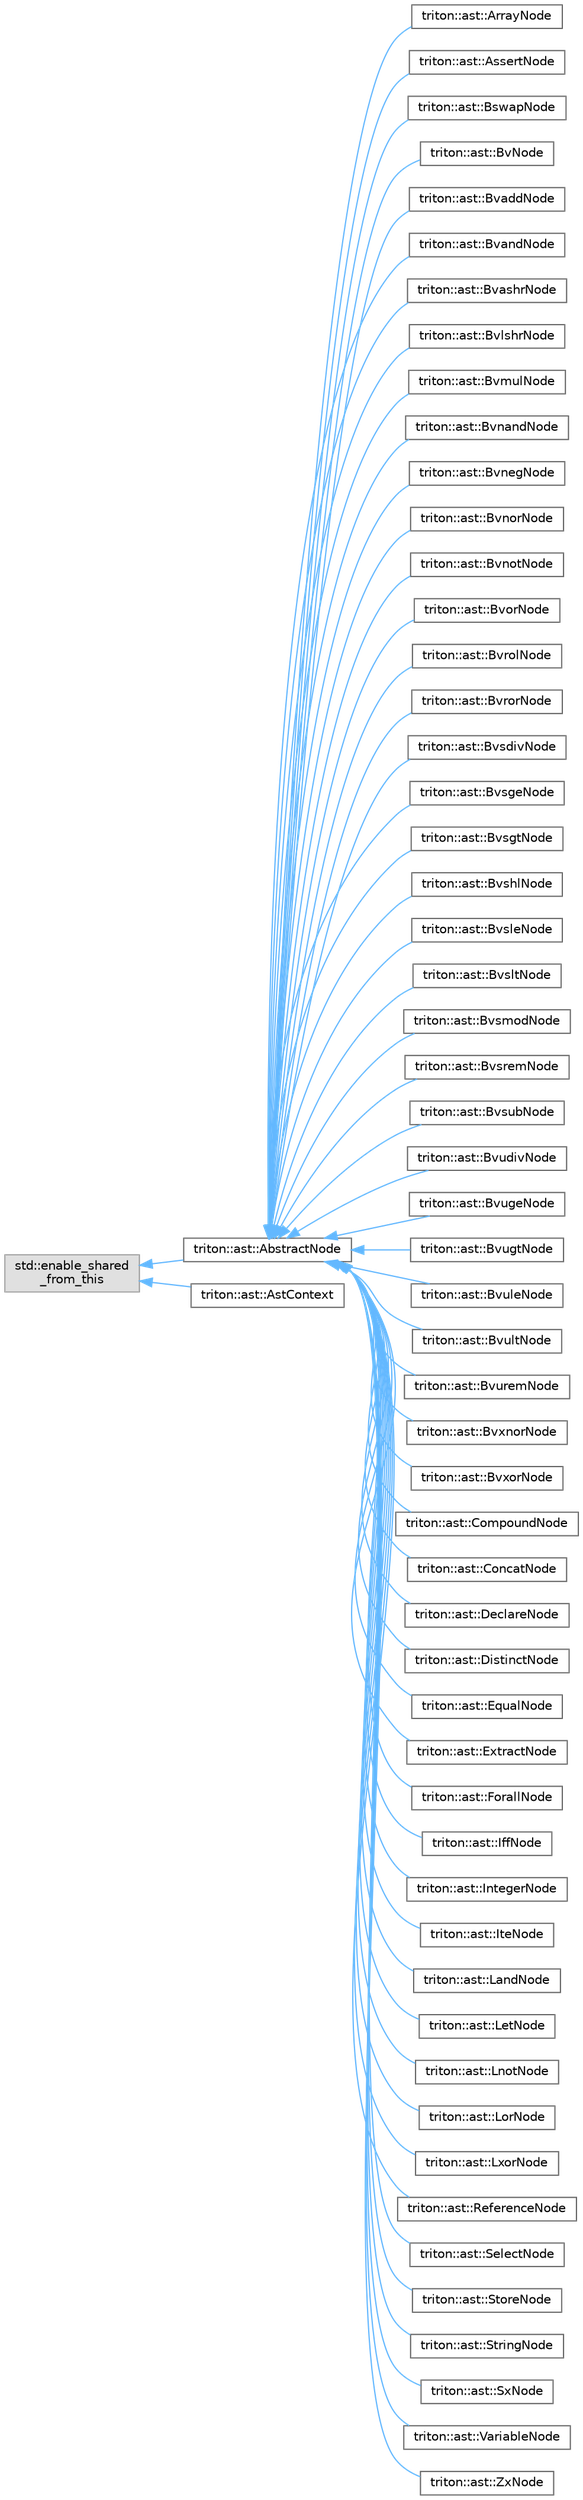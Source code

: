 digraph "Graphical Class Hierarchy"
{
 // LATEX_PDF_SIZE
  bgcolor="transparent";
  edge [fontname=Helvetica,fontsize=10,labelfontname=Helvetica,labelfontsize=10];
  node [fontname=Helvetica,fontsize=10,shape=box,height=0.2,width=0.4];
  rankdir="LR";
  Node0 [label="std::enable_shared\l_from_this",height=0.2,width=0.4,color="grey60", fillcolor="#E0E0E0", style="filled",tooltip=" "];
  Node0 -> Node1 [dir="back",color="steelblue1",style="solid"];
  Node1 [label="triton::ast::AbstractNode",height=0.2,width=0.4,color="grey40", fillcolor="white", style="filled",URL="$classtriton_1_1ast_1_1AbstractNode.html",tooltip="Abstract node."];
  Node1 -> Node2 [dir="back",color="steelblue1",style="solid"];
  Node2 [label="triton::ast::ArrayNode",height=0.2,width=0.4,color="grey40", fillcolor="white", style="filled",URL="$classtriton_1_1ast_1_1ArrayNode.html",tooltip="(Array (_ BitVec indexSize) (_ BitVec 8)) node"];
  Node1 -> Node3 [dir="back",color="steelblue1",style="solid"];
  Node3 [label="triton::ast::AssertNode",height=0.2,width=0.4,color="grey40", fillcolor="white", style="filled",URL="$classtriton_1_1ast_1_1AssertNode.html",tooltip="(assert <expr>) node"];
  Node1 -> Node4 [dir="back",color="steelblue1",style="solid"];
  Node4 [label="triton::ast::BswapNode",height=0.2,width=0.4,color="grey40", fillcolor="white", style="filled",URL="$classtriton_1_1ast_1_1BswapNode.html",tooltip="(bswap <expr>) node"];
  Node1 -> Node5 [dir="back",color="steelblue1",style="solid"];
  Node5 [label="triton::ast::BvNode",height=0.2,width=0.4,color="grey40", fillcolor="white", style="filled",URL="$classtriton_1_1ast_1_1BvNode.html",tooltip="(_ bv<value> <size>) node"];
  Node1 -> Node6 [dir="back",color="steelblue1",style="solid"];
  Node6 [label="triton::ast::BvaddNode",height=0.2,width=0.4,color="grey40", fillcolor="white", style="filled",URL="$classtriton_1_1ast_1_1BvaddNode.html",tooltip="(bvadd <expr1> <expr2>) node"];
  Node1 -> Node7 [dir="back",color="steelblue1",style="solid"];
  Node7 [label="triton::ast::BvandNode",height=0.2,width=0.4,color="grey40", fillcolor="white", style="filled",URL="$classtriton_1_1ast_1_1BvandNode.html",tooltip="(bvand <expr1> <expr2>) node"];
  Node1 -> Node8 [dir="back",color="steelblue1",style="solid"];
  Node8 [label="triton::ast::BvashrNode",height=0.2,width=0.4,color="grey40", fillcolor="white", style="filled",URL="$classtriton_1_1ast_1_1BvashrNode.html",tooltip="(bvashr <expr1> <expr2>) node"];
  Node1 -> Node9 [dir="back",color="steelblue1",style="solid"];
  Node9 [label="triton::ast::BvlshrNode",height=0.2,width=0.4,color="grey40", fillcolor="white", style="filled",URL="$classtriton_1_1ast_1_1BvlshrNode.html",tooltip="(bvlshr <expr1> <expr2>) node"];
  Node1 -> Node10 [dir="back",color="steelblue1",style="solid"];
  Node10 [label="triton::ast::BvmulNode",height=0.2,width=0.4,color="grey40", fillcolor="white", style="filled",URL="$classtriton_1_1ast_1_1BvmulNode.html",tooltip="(bvmul <expr1> <expr2>) node"];
  Node1 -> Node11 [dir="back",color="steelblue1",style="solid"];
  Node11 [label="triton::ast::BvnandNode",height=0.2,width=0.4,color="grey40", fillcolor="white", style="filled",URL="$classtriton_1_1ast_1_1BvnandNode.html",tooltip="(bvnand <expr1> <expr2>) node"];
  Node1 -> Node12 [dir="back",color="steelblue1",style="solid"];
  Node12 [label="triton::ast::BvnegNode",height=0.2,width=0.4,color="grey40", fillcolor="white", style="filled",URL="$classtriton_1_1ast_1_1BvnegNode.html",tooltip="(bvneg <expr>) node"];
  Node1 -> Node13 [dir="back",color="steelblue1",style="solid"];
  Node13 [label="triton::ast::BvnorNode",height=0.2,width=0.4,color="grey40", fillcolor="white", style="filled",URL="$classtriton_1_1ast_1_1BvnorNode.html",tooltip="(bvnor <expr1> <expr2>) node"];
  Node1 -> Node14 [dir="back",color="steelblue1",style="solid"];
  Node14 [label="triton::ast::BvnotNode",height=0.2,width=0.4,color="grey40", fillcolor="white", style="filled",URL="$classtriton_1_1ast_1_1BvnotNode.html",tooltip="(bvnot <expr>) node"];
  Node1 -> Node15 [dir="back",color="steelblue1",style="solid"];
  Node15 [label="triton::ast::BvorNode",height=0.2,width=0.4,color="grey40", fillcolor="white", style="filled",URL="$classtriton_1_1ast_1_1BvorNode.html",tooltip="(bvor <expr1> <expr2>) node"];
  Node1 -> Node16 [dir="back",color="steelblue1",style="solid"];
  Node16 [label="triton::ast::BvrolNode",height=0.2,width=0.4,color="grey40", fillcolor="white", style="filled",URL="$classtriton_1_1ast_1_1BvrolNode.html",tooltip="((_ rotate_left rot) <expr>) node"];
  Node1 -> Node17 [dir="back",color="steelblue1",style="solid"];
  Node17 [label="triton::ast::BvrorNode",height=0.2,width=0.4,color="grey40", fillcolor="white", style="filled",URL="$classtriton_1_1ast_1_1BvrorNode.html",tooltip="((_ rotate_right rot) <expr>) node"];
  Node1 -> Node18 [dir="back",color="steelblue1",style="solid"];
  Node18 [label="triton::ast::BvsdivNode",height=0.2,width=0.4,color="grey40", fillcolor="white", style="filled",URL="$classtriton_1_1ast_1_1BvsdivNode.html",tooltip="(bvsdiv <expr1> <expr2>) node"];
  Node1 -> Node19 [dir="back",color="steelblue1",style="solid"];
  Node19 [label="triton::ast::BvsgeNode",height=0.2,width=0.4,color="grey40", fillcolor="white", style="filled",URL="$classtriton_1_1ast_1_1BvsgeNode.html",tooltip="(bvsge <expr1> <expr2>) node"];
  Node1 -> Node20 [dir="back",color="steelblue1",style="solid"];
  Node20 [label="triton::ast::BvsgtNode",height=0.2,width=0.4,color="grey40", fillcolor="white", style="filled",URL="$classtriton_1_1ast_1_1BvsgtNode.html",tooltip="(bvsgt <expr1> <expr2>) node"];
  Node1 -> Node21 [dir="back",color="steelblue1",style="solid"];
  Node21 [label="triton::ast::BvshlNode",height=0.2,width=0.4,color="grey40", fillcolor="white", style="filled",URL="$classtriton_1_1ast_1_1BvshlNode.html",tooltip="(bvshl <expr1> <expr2>) node"];
  Node1 -> Node22 [dir="back",color="steelblue1",style="solid"];
  Node22 [label="triton::ast::BvsleNode",height=0.2,width=0.4,color="grey40", fillcolor="white", style="filled",URL="$classtriton_1_1ast_1_1BvsleNode.html",tooltip="(bvsle <expr1> <expr2>) node"];
  Node1 -> Node23 [dir="back",color="steelblue1",style="solid"];
  Node23 [label="triton::ast::BvsltNode",height=0.2,width=0.4,color="grey40", fillcolor="white", style="filled",URL="$classtriton_1_1ast_1_1BvsltNode.html",tooltip="(bvslt <expr1> <expr2>) node"];
  Node1 -> Node24 [dir="back",color="steelblue1",style="solid"];
  Node24 [label="triton::ast::BvsmodNode",height=0.2,width=0.4,color="grey40", fillcolor="white", style="filled",URL="$classtriton_1_1ast_1_1BvsmodNode.html",tooltip="(bvsmod <expr1> <expr2>) node"];
  Node1 -> Node25 [dir="back",color="steelblue1",style="solid"];
  Node25 [label="triton::ast::BvsremNode",height=0.2,width=0.4,color="grey40", fillcolor="white", style="filled",URL="$classtriton_1_1ast_1_1BvsremNode.html",tooltip="(bvsrem <expr1> <expr2>) node"];
  Node1 -> Node26 [dir="back",color="steelblue1",style="solid"];
  Node26 [label="triton::ast::BvsubNode",height=0.2,width=0.4,color="grey40", fillcolor="white", style="filled",URL="$classtriton_1_1ast_1_1BvsubNode.html",tooltip="(bvsub <expr1> <expr2>) node"];
  Node1 -> Node27 [dir="back",color="steelblue1",style="solid"];
  Node27 [label="triton::ast::BvudivNode",height=0.2,width=0.4,color="grey40", fillcolor="white", style="filled",URL="$classtriton_1_1ast_1_1BvudivNode.html",tooltip="(bvudiv <expr1> <expr2>) node"];
  Node1 -> Node28 [dir="back",color="steelblue1",style="solid"];
  Node28 [label="triton::ast::BvugeNode",height=0.2,width=0.4,color="grey40", fillcolor="white", style="filled",URL="$classtriton_1_1ast_1_1BvugeNode.html",tooltip="(bvuge <expr1> <expr2>) node"];
  Node1 -> Node29 [dir="back",color="steelblue1",style="solid"];
  Node29 [label="triton::ast::BvugtNode",height=0.2,width=0.4,color="grey40", fillcolor="white", style="filled",URL="$classtriton_1_1ast_1_1BvugtNode.html",tooltip="(bvugt <expr1> <expr2>) node"];
  Node1 -> Node30 [dir="back",color="steelblue1",style="solid"];
  Node30 [label="triton::ast::BvuleNode",height=0.2,width=0.4,color="grey40", fillcolor="white", style="filled",URL="$classtriton_1_1ast_1_1BvuleNode.html",tooltip="(bvule <expr1> <expr2>) node"];
  Node1 -> Node31 [dir="back",color="steelblue1",style="solid"];
  Node31 [label="triton::ast::BvultNode",height=0.2,width=0.4,color="grey40", fillcolor="white", style="filled",URL="$classtriton_1_1ast_1_1BvultNode.html",tooltip="(bvult <expr1> <expr2>) node"];
  Node1 -> Node32 [dir="back",color="steelblue1",style="solid"];
  Node32 [label="triton::ast::BvuremNode",height=0.2,width=0.4,color="grey40", fillcolor="white", style="filled",URL="$classtriton_1_1ast_1_1BvuremNode.html",tooltip="(bvurem <expr1> <expr2>) node"];
  Node1 -> Node33 [dir="back",color="steelblue1",style="solid"];
  Node33 [label="triton::ast::BvxnorNode",height=0.2,width=0.4,color="grey40", fillcolor="white", style="filled",URL="$classtriton_1_1ast_1_1BvxnorNode.html",tooltip="(bvxnor <expr1> <expr2>) node"];
  Node1 -> Node34 [dir="back",color="steelblue1",style="solid"];
  Node34 [label="triton::ast::BvxorNode",height=0.2,width=0.4,color="grey40", fillcolor="white", style="filled",URL="$classtriton_1_1ast_1_1BvxorNode.html",tooltip="(bvxor <expr1> <expr2>) node"];
  Node1 -> Node35 [dir="back",color="steelblue1",style="solid"];
  Node35 [label="triton::ast::CompoundNode",height=0.2,width=0.4,color="grey40", fillcolor="white", style="filled",URL="$classtriton_1_1ast_1_1CompoundNode.html",tooltip="[<expr1> <expr2> <expr3> ...] node"];
  Node1 -> Node36 [dir="back",color="steelblue1",style="solid"];
  Node36 [label="triton::ast::ConcatNode",height=0.2,width=0.4,color="grey40", fillcolor="white", style="filled",URL="$classtriton_1_1ast_1_1ConcatNode.html",tooltip="(concat <expr1> <expr2> ...) node"];
  Node1 -> Node37 [dir="back",color="steelblue1",style="solid"];
  Node37 [label="triton::ast::DeclareNode",height=0.2,width=0.4,color="grey40", fillcolor="white", style="filled",URL="$classtriton_1_1ast_1_1DeclareNode.html",tooltip="(declare-fun <var_name> () (_ BitVec <var_size>)) node"];
  Node1 -> Node38 [dir="back",color="steelblue1",style="solid"];
  Node38 [label="triton::ast::DistinctNode",height=0.2,width=0.4,color="grey40", fillcolor="white", style="filled",URL="$classtriton_1_1ast_1_1DistinctNode.html",tooltip="(distinct <expr1> <expr2> ...) node"];
  Node1 -> Node39 [dir="back",color="steelblue1",style="solid"];
  Node39 [label="triton::ast::EqualNode",height=0.2,width=0.4,color="grey40", fillcolor="white", style="filled",URL="$classtriton_1_1ast_1_1EqualNode.html",tooltip="(= <expr1> <expr2> ...) node"];
  Node1 -> Node40 [dir="back",color="steelblue1",style="solid"];
  Node40 [label="triton::ast::ExtractNode",height=0.2,width=0.4,color="grey40", fillcolor="white", style="filled",URL="$classtriton_1_1ast_1_1ExtractNode.html",tooltip="((_ extract <high> <low>) <expr>) node"];
  Node1 -> Node41 [dir="back",color="steelblue1",style="solid"];
  Node41 [label="triton::ast::ForallNode",height=0.2,width=0.4,color="grey40", fillcolor="white", style="filled",URL="$classtriton_1_1ast_1_1ForallNode.html",tooltip="(forall ((x (_ BitVec <size>)), ...) body)"];
  Node1 -> Node42 [dir="back",color="steelblue1",style="solid"];
  Node42 [label="triton::ast::IffNode",height=0.2,width=0.4,color="grey40", fillcolor="white", style="filled",URL="$classtriton_1_1ast_1_1IffNode.html",tooltip="(iff <expr1> <expr2>)"];
  Node1 -> Node43 [dir="back",color="steelblue1",style="solid"];
  Node43 [label="triton::ast::IntegerNode",height=0.2,width=0.4,color="grey40", fillcolor="white", style="filled",URL="$classtriton_1_1ast_1_1IntegerNode.html",tooltip="Integer node."];
  Node1 -> Node44 [dir="back",color="steelblue1",style="solid"];
  Node44 [label="triton::ast::IteNode",height=0.2,width=0.4,color="grey40", fillcolor="white", style="filled",URL="$classtriton_1_1ast_1_1IteNode.html",tooltip="(ite <ifExpr> <thenExpr> <elseExpr>)"];
  Node1 -> Node45 [dir="back",color="steelblue1",style="solid"];
  Node45 [label="triton::ast::LandNode",height=0.2,width=0.4,color="grey40", fillcolor="white", style="filled",URL="$classtriton_1_1ast_1_1LandNode.html",tooltip="(and <expr1> <expr2>)"];
  Node1 -> Node46 [dir="back",color="steelblue1",style="solid"];
  Node46 [label="triton::ast::LetNode",height=0.2,width=0.4,color="grey40", fillcolor="white", style="filled",URL="$classtriton_1_1ast_1_1LetNode.html",tooltip="(let ((<alias> <expr2>)) <expr3>)"];
  Node1 -> Node47 [dir="back",color="steelblue1",style="solid"];
  Node47 [label="triton::ast::LnotNode",height=0.2,width=0.4,color="grey40", fillcolor="white", style="filled",URL="$classtriton_1_1ast_1_1LnotNode.html",tooltip="(lnot <expr>)"];
  Node1 -> Node48 [dir="back",color="steelblue1",style="solid"];
  Node48 [label="triton::ast::LorNode",height=0.2,width=0.4,color="grey40", fillcolor="white", style="filled",URL="$classtriton_1_1ast_1_1LorNode.html",tooltip="(or <expr1> <expr2>)"];
  Node1 -> Node49 [dir="back",color="steelblue1",style="solid"];
  Node49 [label="triton::ast::LxorNode",height=0.2,width=0.4,color="grey40", fillcolor="white", style="filled",URL="$classtriton_1_1ast_1_1LxorNode.html",tooltip="(xor <expr1> <expr2>)"];
  Node1 -> Node50 [dir="back",color="steelblue1",style="solid"];
  Node50 [label="triton::ast::ReferenceNode",height=0.2,width=0.4,color="grey40", fillcolor="white", style="filled",URL="$classtriton_1_1ast_1_1ReferenceNode.html",tooltip="Reference node."];
  Node1 -> Node51 [dir="back",color="steelblue1",style="solid"];
  Node51 [label="triton::ast::SelectNode",height=0.2,width=0.4,color="grey40", fillcolor="white", style="filled",URL="$classtriton_1_1ast_1_1SelectNode.html",tooltip="(select array index)"];
  Node1 -> Node52 [dir="back",color="steelblue1",style="solid"];
  Node52 [label="triton::ast::StoreNode",height=0.2,width=0.4,color="grey40", fillcolor="white", style="filled",URL="$classtriton_1_1ast_1_1StoreNode.html",tooltip="(store array index expr)"];
  Node1 -> Node53 [dir="back",color="steelblue1",style="solid"];
  Node53 [label="triton::ast::StringNode",height=0.2,width=0.4,color="grey40", fillcolor="white", style="filled",URL="$classtriton_1_1ast_1_1StringNode.html",tooltip="String node."];
  Node1 -> Node54 [dir="back",color="steelblue1",style="solid"];
  Node54 [label="triton::ast::SxNode",height=0.2,width=0.4,color="grey40", fillcolor="white", style="filled",URL="$classtriton_1_1ast_1_1SxNode.html",tooltip="((_ sign_extend sizeExt) <expr>) node"];
  Node1 -> Node55 [dir="back",color="steelblue1",style="solid"];
  Node55 [label="triton::ast::VariableNode",height=0.2,width=0.4,color="grey40", fillcolor="white", style="filled",URL="$classtriton_1_1ast_1_1VariableNode.html",tooltip="Variable node."];
  Node1 -> Node56 [dir="back",color="steelblue1",style="solid"];
  Node56 [label="triton::ast::ZxNode",height=0.2,width=0.4,color="grey40", fillcolor="white", style="filled",URL="$classtriton_1_1ast_1_1ZxNode.html",tooltip="((_ zero_extend sizeExt) <expr>) node"];
  Node0 -> Node57 [dir="back",color="steelblue1",style="solid"];
  Node57 [label="triton::ast::AstContext",height=0.2,width=0.4,color="grey40", fillcolor="white", style="filled",URL="$classtriton_1_1ast_1_1AstContext.html",tooltip="AST Context - Used as AST builder."];
}
